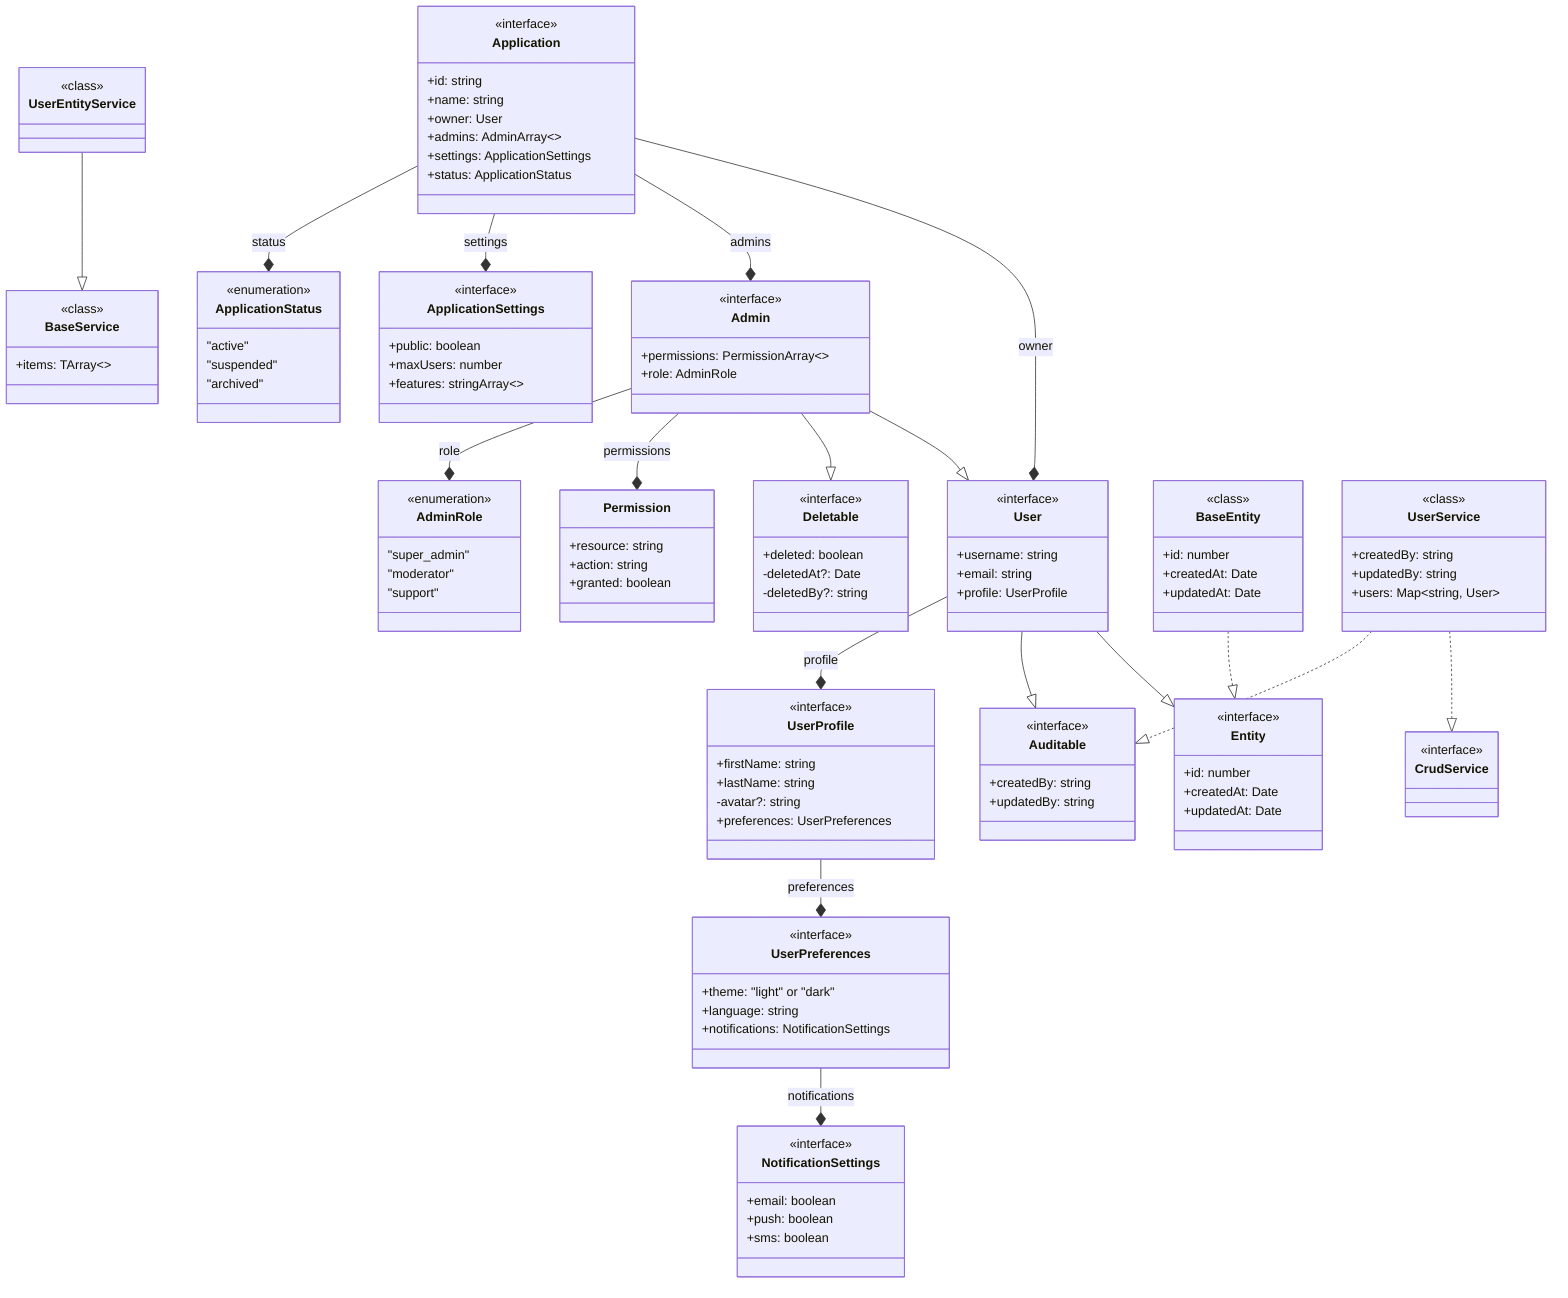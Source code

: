 classDiagram
  %% Legend
  %% --|> : Inheritance (extends)
  %% ..|> : Implementation (implements)
  %% --* : Composition (has/contains)
  %% -- : Association

  class Entity {
    <<interface>>
    +id: number
    +createdAt: Date
    +updatedAt: Date
  }

  class Auditable {
    <<interface>>
    +createdBy: string
    +updatedBy: string
  }

  class Deletable {
    <<interface>>
    +deleted: boolean
    -deletedAt?: Date
    -deletedBy?: string
  }

  class User {
    <<interface>>
    +username: string
    +email: string
    +profile: UserProfile
  }

  class Admin {
    <<interface>>
    +permissions: PermissionArray~~
    +role: AdminRole
  }

  class UserProfile {
    <<interface>>
    +firstName: string
    +lastName: string
    -avatar?: string
    +preferences: UserPreferences
  }

  class UserPreferences {
    <<interface>>
    +theme: "light" or "dark"
    +language: string
    +notifications: NotificationSettings
  }

  class NotificationSettings {
    <<interface>>
    +email: boolean
    +push: boolean
    +sms: boolean
  }

  class Permission {
    +resource: string
    +action: string
    +granted: boolean
  }

  class AdminRole {
    <<enumeration>>
    "super_admin"
    "moderator"
    "support"
  }

  class BaseEntity {
    <<class>>
    +id: number
    +createdAt: Date
    +updatedAt: Date
  }

  class UserService {
    <<class>>
    +createdBy: string
    +updatedBy: string
    +users: Map~string, User~
  }

  class CrudService {
    <<interface>>
  }

  class BaseService {
    <<class>>
    +items: TArray~~
  }

  class UserEntityService {
    <<class>>
  }

  class Application {
    <<interface>>
    +id: string
    +name: string
    +owner: User
    +admins: AdminArray~~
    +settings: ApplicationSettings
    +status: ApplicationStatus
  }

  class ApplicationSettings {
    <<interface>>
    +public: boolean
    +maxUsers: number
    +features: stringArray~~
  }

  class ApplicationStatus {
    <<enumeration>>
    "active"
    "suspended"
    "archived"
  }

  User --|> Entity
  User --|> Auditable
  Admin --|> User
  Admin --|> Deletable
  BaseEntity ..|> Entity
  UserService ..|> CrudService
  UserService ..|> Auditable
  UserEntityService --|> BaseService
  User --* UserProfile : profile
  Admin --* Permission : permissions
  Admin --* AdminRole : role
  UserProfile --* UserPreferences : preferences
  UserPreferences --* NotificationSettings : notifications
  Application --* User : owner
  Application --* Admin : admins
  Application --* ApplicationSettings : settings
  Application --* ApplicationStatus : status